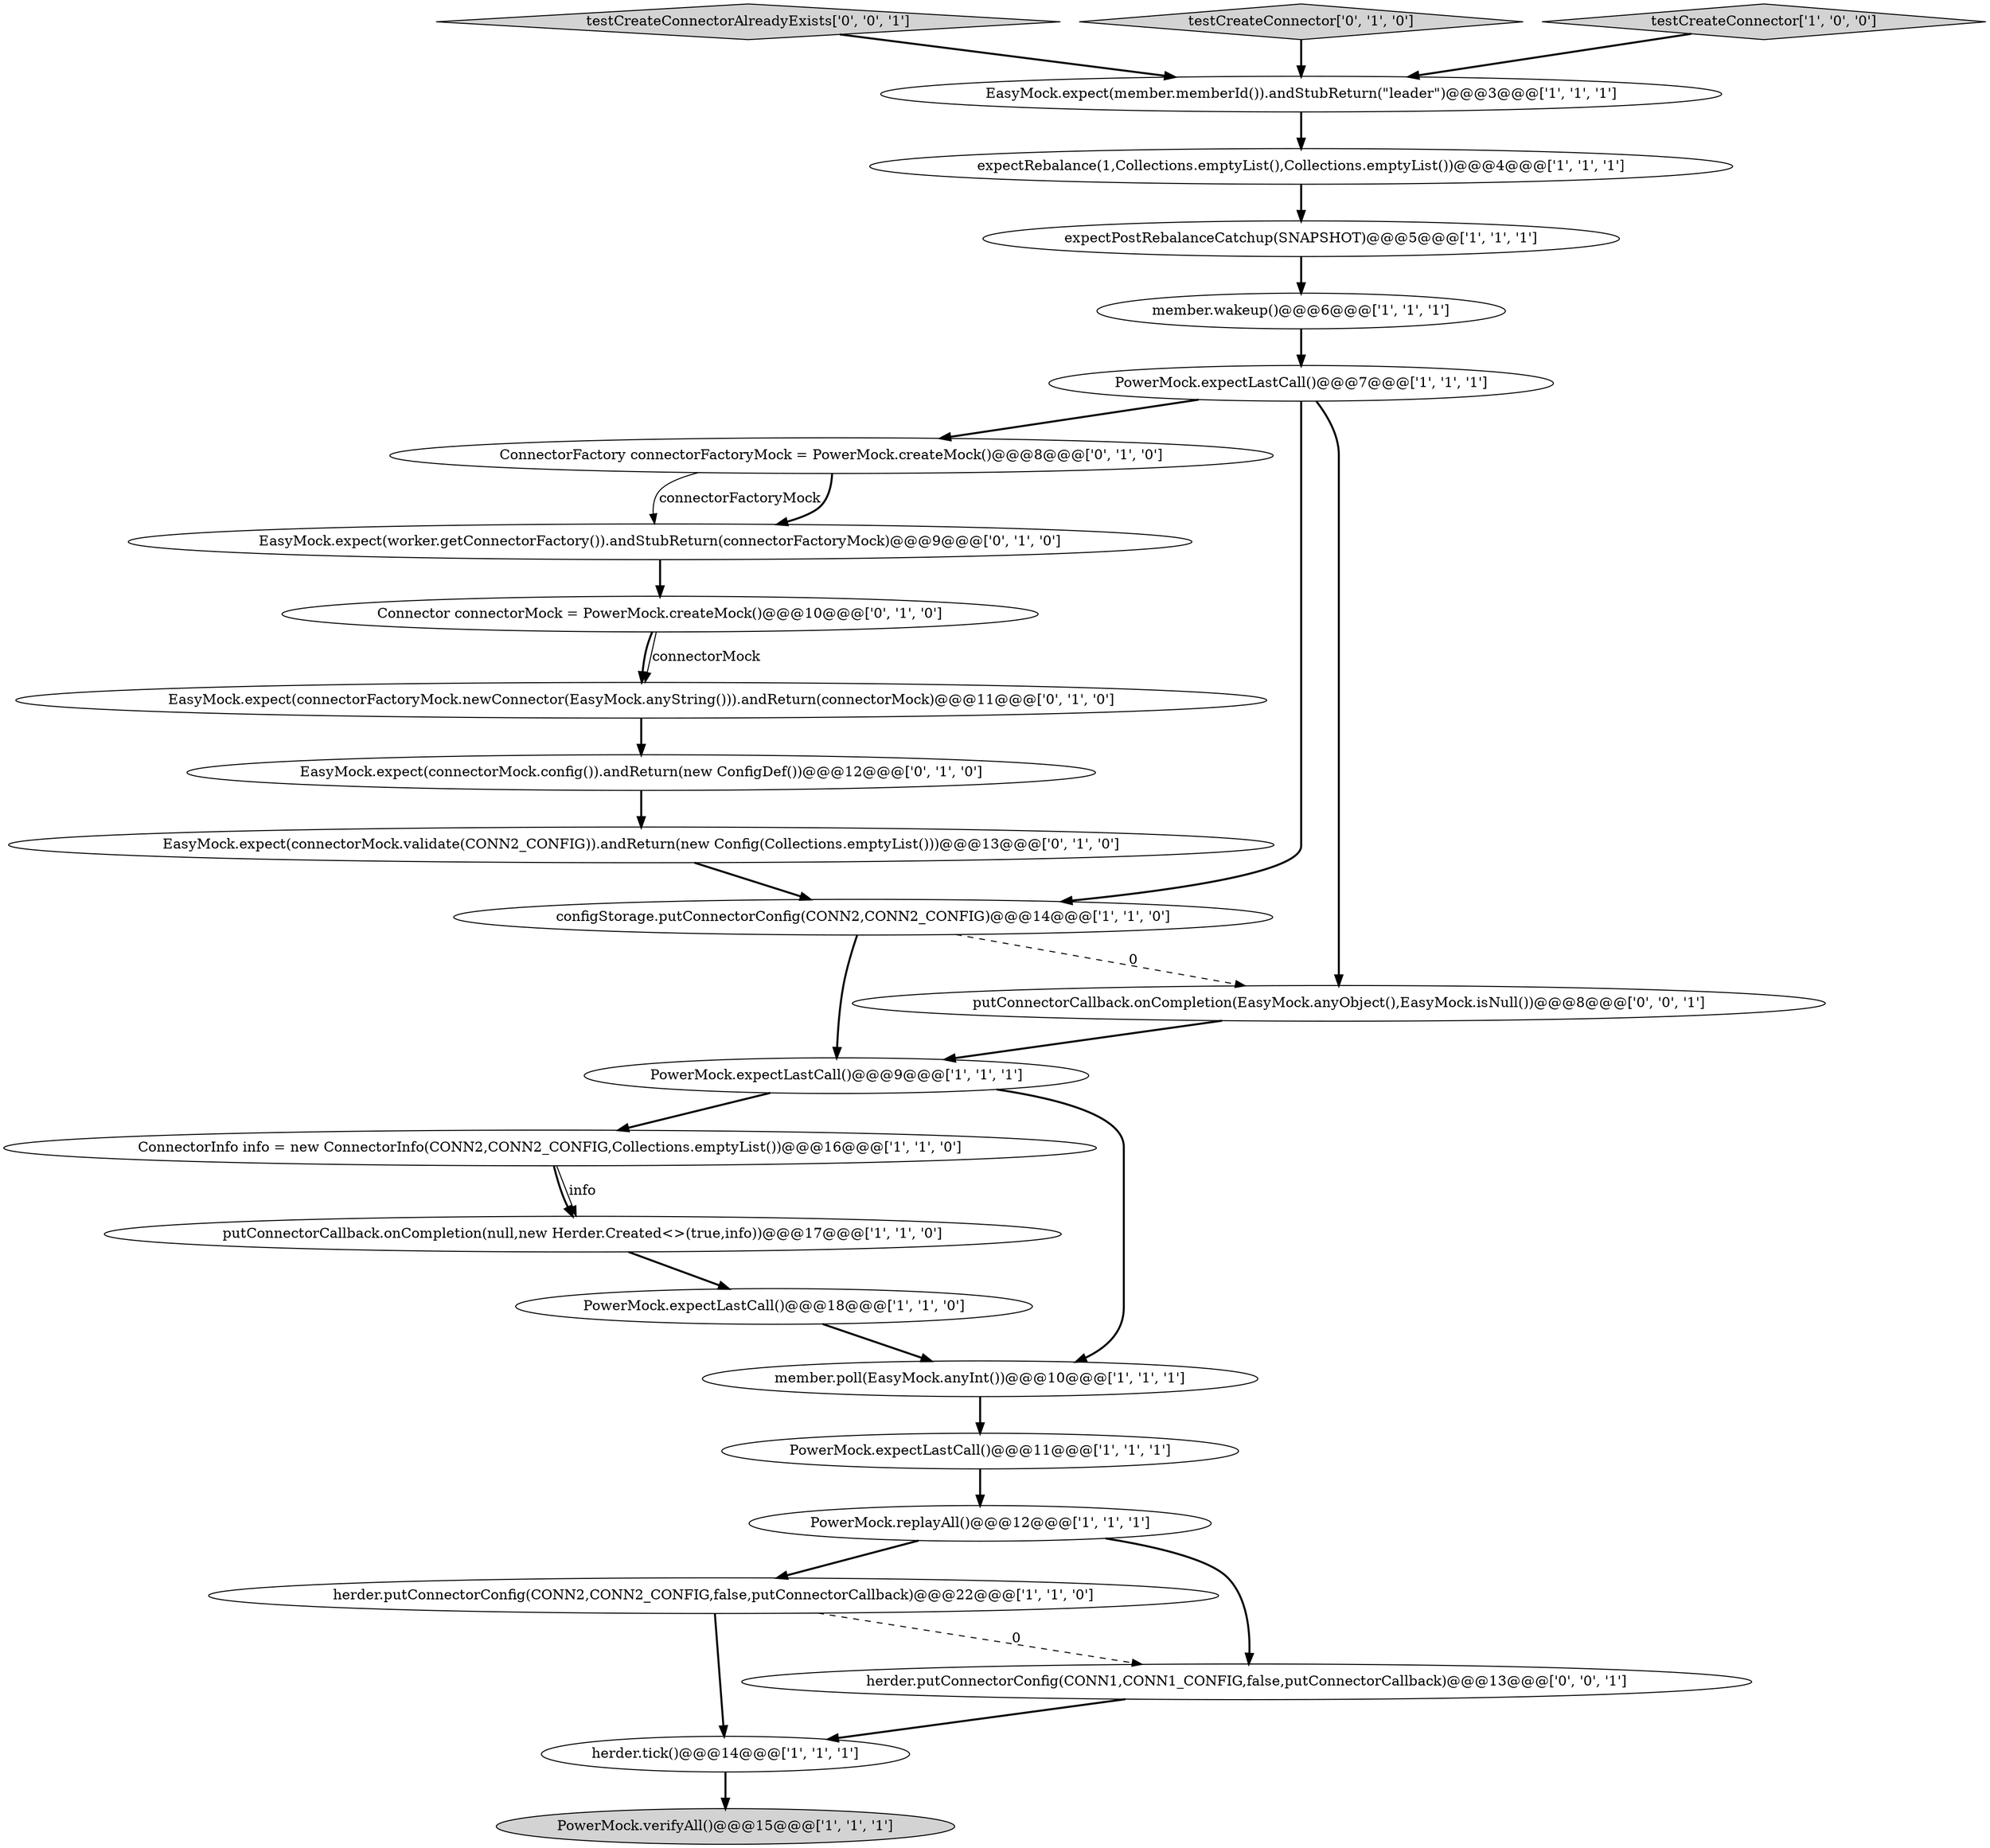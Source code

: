 digraph {
21 [style = filled, label = "Connector connectorMock = PowerMock.createMock()@@@10@@@['0', '1', '0']", fillcolor = white, shape = ellipse image = "AAA1AAABBB2BBB"];
5 [style = filled, label = "PowerMock.expectLastCall()@@@7@@@['1', '1', '1']", fillcolor = white, shape = ellipse image = "AAA0AAABBB1BBB"];
4 [style = filled, label = "member.wakeup()@@@6@@@['1', '1', '1']", fillcolor = white, shape = ellipse image = "AAA0AAABBB1BBB"];
7 [style = filled, label = "PowerMock.expectLastCall()@@@18@@@['1', '1', '0']", fillcolor = white, shape = ellipse image = "AAA0AAABBB1BBB"];
1 [style = filled, label = "PowerMock.replayAll()@@@12@@@['1', '1', '1']", fillcolor = white, shape = ellipse image = "AAA0AAABBB1BBB"];
20 [style = filled, label = "ConnectorFactory connectorFactoryMock = PowerMock.createMock()@@@8@@@['0', '1', '0']", fillcolor = white, shape = ellipse image = "AAA1AAABBB2BBB"];
11 [style = filled, label = "PowerMock.verifyAll()@@@15@@@['1', '1', '1']", fillcolor = lightgray, shape = ellipse image = "AAA0AAABBB1BBB"];
24 [style = filled, label = "testCreateConnectorAlreadyExists['0', '0', '1']", fillcolor = lightgray, shape = diamond image = "AAA0AAABBB3BBB"];
18 [style = filled, label = "EasyMock.expect(connectorMock.validate(CONN2_CONFIG)).andReturn(new Config(Collections.emptyList()))@@@13@@@['0', '1', '0']", fillcolor = white, shape = ellipse image = "AAA1AAABBB2BBB"];
0 [style = filled, label = "EasyMock.expect(member.memberId()).andStubReturn(\"leader\")@@@3@@@['1', '1', '1']", fillcolor = white, shape = ellipse image = "AAA0AAABBB1BBB"];
23 [style = filled, label = "testCreateConnector['0', '1', '0']", fillcolor = lightgray, shape = diamond image = "AAA0AAABBB2BBB"];
6 [style = filled, label = "PowerMock.expectLastCall()@@@11@@@['1', '1', '1']", fillcolor = white, shape = ellipse image = "AAA0AAABBB1BBB"];
10 [style = filled, label = "testCreateConnector['1', '0', '0']", fillcolor = lightgray, shape = diamond image = "AAA0AAABBB1BBB"];
14 [style = filled, label = "herder.putConnectorConfig(CONN2,CONN2_CONFIG,false,putConnectorCallback)@@@22@@@['1', '1', '0']", fillcolor = white, shape = ellipse image = "AAA0AAABBB1BBB"];
16 [style = filled, label = "PowerMock.expectLastCall()@@@9@@@['1', '1', '1']", fillcolor = white, shape = ellipse image = "AAA0AAABBB1BBB"];
17 [style = filled, label = "EasyMock.expect(worker.getConnectorFactory()).andStubReturn(connectorFactoryMock)@@@9@@@['0', '1', '0']", fillcolor = white, shape = ellipse image = "AAA1AAABBB2BBB"];
15 [style = filled, label = "ConnectorInfo info = new ConnectorInfo(CONN2,CONN2_CONFIG,Collections.emptyList())@@@16@@@['1', '1', '0']", fillcolor = white, shape = ellipse image = "AAA0AAABBB1BBB"];
22 [style = filled, label = "EasyMock.expect(connectorFactoryMock.newConnector(EasyMock.anyString())).andReturn(connectorMock)@@@11@@@['0', '1', '0']", fillcolor = white, shape = ellipse image = "AAA1AAABBB2BBB"];
2 [style = filled, label = "putConnectorCallback.onCompletion(null,new Herder.Created<>(true,info))@@@17@@@['1', '1', '0']", fillcolor = white, shape = ellipse image = "AAA0AAABBB1BBB"];
9 [style = filled, label = "configStorage.putConnectorConfig(CONN2,CONN2_CONFIG)@@@14@@@['1', '1', '0']", fillcolor = white, shape = ellipse image = "AAA0AAABBB1BBB"];
26 [style = filled, label = "putConnectorCallback.onCompletion(EasyMock.anyObject(),EasyMock.isNull())@@@8@@@['0', '0', '1']", fillcolor = white, shape = ellipse image = "AAA0AAABBB3BBB"];
12 [style = filled, label = "expectRebalance(1,Collections.emptyList(),Collections.emptyList())@@@4@@@['1', '1', '1']", fillcolor = white, shape = ellipse image = "AAA0AAABBB1BBB"];
13 [style = filled, label = "expectPostRebalanceCatchup(SNAPSHOT)@@@5@@@['1', '1', '1']", fillcolor = white, shape = ellipse image = "AAA0AAABBB1BBB"];
25 [style = filled, label = "herder.putConnectorConfig(CONN1,CONN1_CONFIG,false,putConnectorCallback)@@@13@@@['0', '0', '1']", fillcolor = white, shape = ellipse image = "AAA0AAABBB3BBB"];
3 [style = filled, label = "member.poll(EasyMock.anyInt())@@@10@@@['1', '1', '1']", fillcolor = white, shape = ellipse image = "AAA0AAABBB1BBB"];
8 [style = filled, label = "herder.tick()@@@14@@@['1', '1', '1']", fillcolor = white, shape = ellipse image = "AAA0AAABBB1BBB"];
19 [style = filled, label = "EasyMock.expect(connectorMock.config()).andReturn(new ConfigDef())@@@12@@@['0', '1', '0']", fillcolor = white, shape = ellipse image = "AAA1AAABBB2BBB"];
22->19 [style = bold, label=""];
13->4 [style = bold, label=""];
21->22 [style = bold, label=""];
15->2 [style = solid, label="info"];
26->16 [style = bold, label=""];
17->21 [style = bold, label=""];
2->7 [style = bold, label=""];
9->16 [style = bold, label=""];
4->5 [style = bold, label=""];
16->15 [style = bold, label=""];
9->26 [style = dashed, label="0"];
24->0 [style = bold, label=""];
5->9 [style = bold, label=""];
1->14 [style = bold, label=""];
5->26 [style = bold, label=""];
1->25 [style = bold, label=""];
15->2 [style = bold, label=""];
23->0 [style = bold, label=""];
12->13 [style = bold, label=""];
3->6 [style = bold, label=""];
7->3 [style = bold, label=""];
8->11 [style = bold, label=""];
20->17 [style = solid, label="connectorFactoryMock"];
18->9 [style = bold, label=""];
14->25 [style = dashed, label="0"];
0->12 [style = bold, label=""];
16->3 [style = bold, label=""];
5->20 [style = bold, label=""];
14->8 [style = bold, label=""];
20->17 [style = bold, label=""];
25->8 [style = bold, label=""];
21->22 [style = solid, label="connectorMock"];
19->18 [style = bold, label=""];
6->1 [style = bold, label=""];
10->0 [style = bold, label=""];
}
